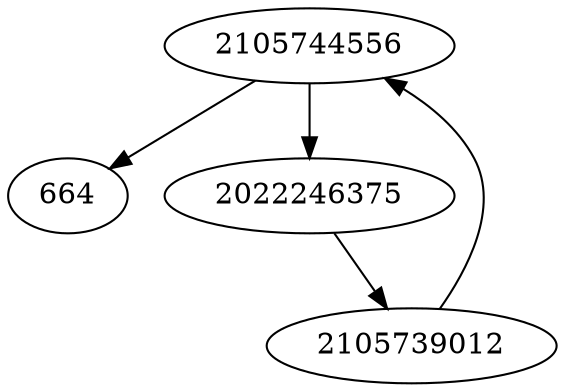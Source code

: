 strict digraph  {
664;
2105744556;
2105739012;
2022246375;
2105744556 -> 664;
2105744556 -> 2022246375;
2105739012 -> 2105744556;
2022246375 -> 2105739012;
}
